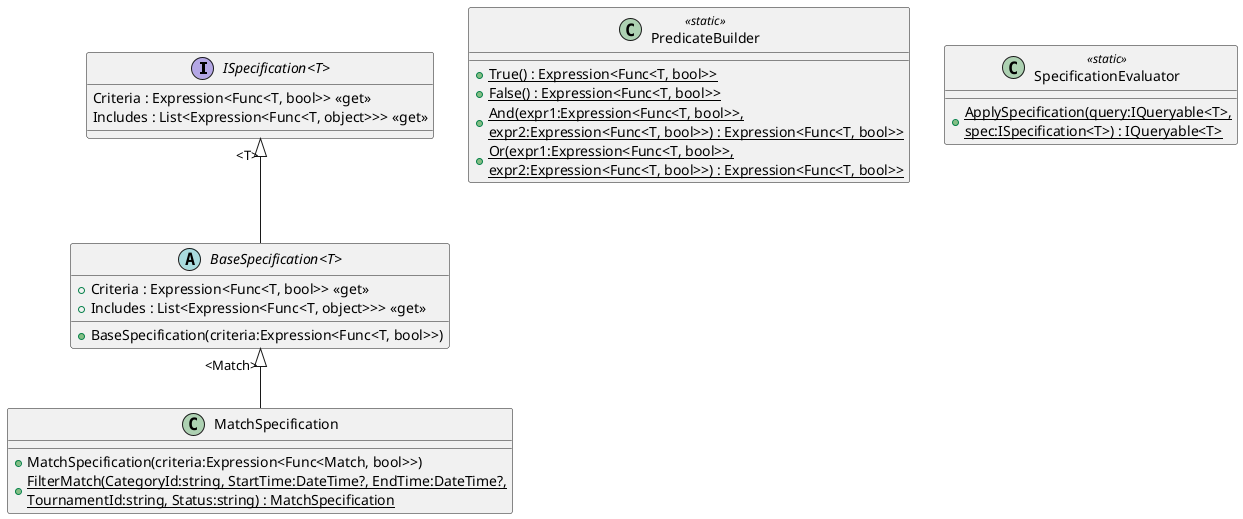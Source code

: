 @startuml
interface "ISpecification<T>" {
    Criteria : Expression<Func<T, bool>> <<get>>
    Includes : List<Expression<Func<T, object>>> <<get>>
}

abstract class "BaseSpecification<T>" {
    + BaseSpecification(criteria:Expression<Func<T, bool>>)
    + Criteria : Expression<Func<T, bool>> <<get>>
    + Includes : List<Expression<Func<T, object>>> <<get>>
}
"ISpecification<T>" "<T>" <|-- "BaseSpecification<T>"

class MatchSpecification {
    + MatchSpecification(criteria:Expression<Func<Match, bool>>)
    + {static} FilterMatch(CategoryId:string, StartTime:DateTime?, EndTime:DateTime?,\nTournamentId:string, Status:string) : MatchSpecification
}
"BaseSpecification<T>" "<Match>" <|-- MatchSpecification

class PredicateBuilder <<static>> {
    + {static} True() : Expression<Func<T, bool>>
    + {static} False() : Expression<Func<T, bool>>
    + {static} And(expr1:Expression<Func<T, bool>>,\nexpr2:Expression<Func<T, bool>>) : Expression<Func<T, bool>>
    + {static} Or(expr1:Expression<Func<T, bool>>,\nexpr2:Expression<Func<T, bool>>) : Expression<Func<T, bool>>
}

class SpecificationEvaluator <<static>> {
    + {static} ApplySpecification(query:IQueryable<T>,\nspec:ISpecification<T>) : IQueryable<T>
}
@enduml
